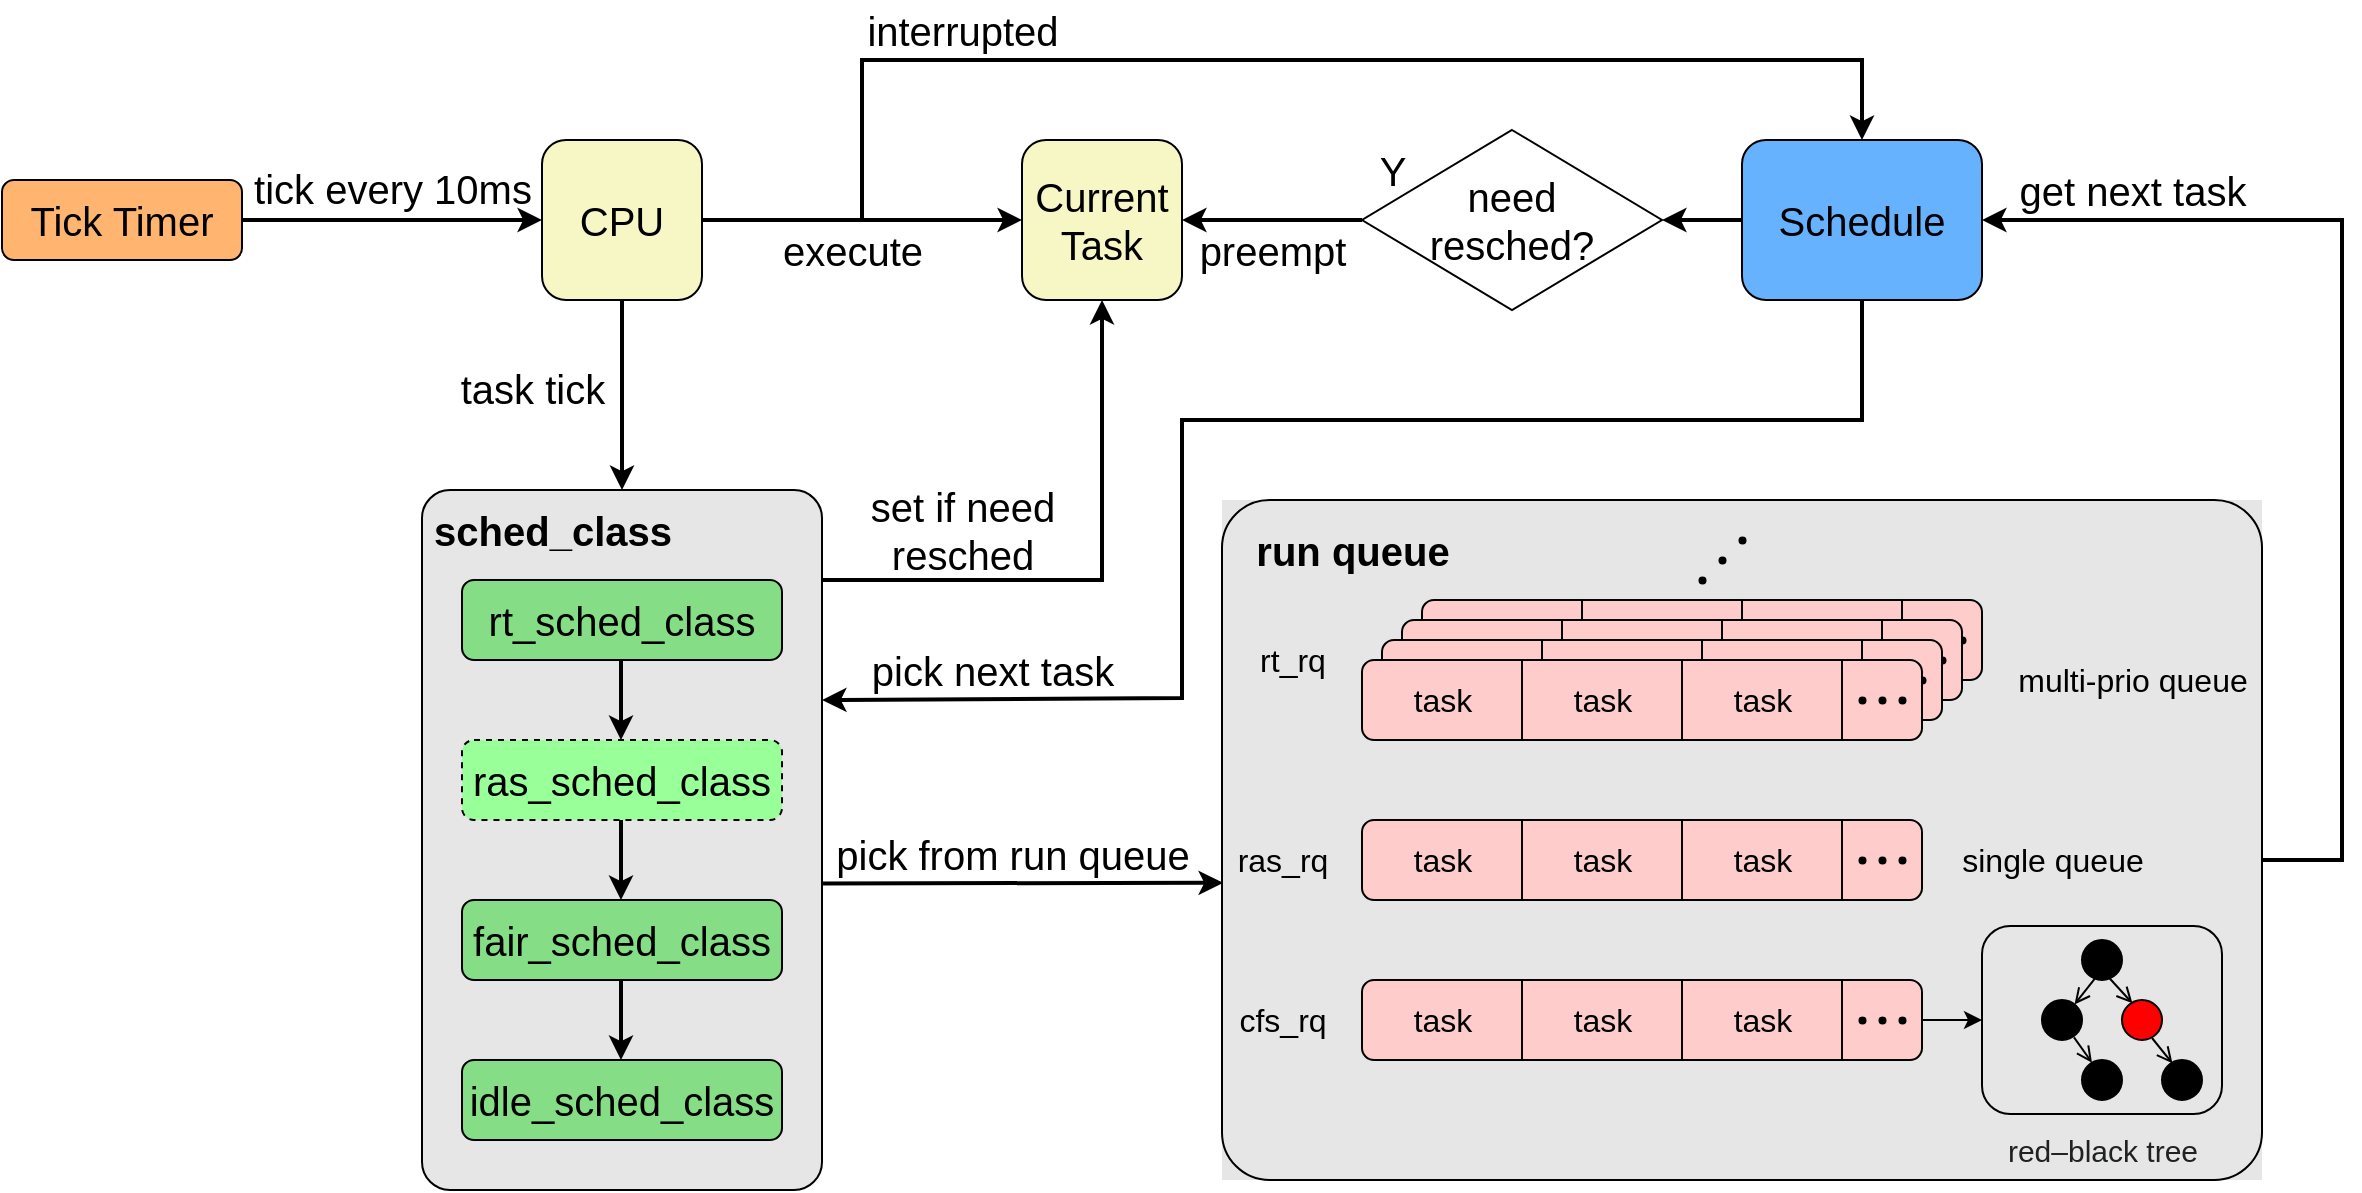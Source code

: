 <mxfile version="18.0.3" type="github">
  <diagram id="FHDPY49EgcaSPqPa-W4s" name="第 1 页">
    <mxGraphModel dx="1550" dy="835" grid="1" gridSize="10" guides="1" tooltips="1" connect="1" arrows="1" fold="1" page="0" pageScale="1" pageWidth="1920" pageHeight="1200" math="0" shadow="0">
      <root>
        <mxCell id="0" />
        <mxCell id="1" parent="0" />
        <mxCell id="vnh4ssvXiO4FYd_IO6pl-13" value="" style="rounded=1;whiteSpace=wrap;html=1;fontSize=20;arcSize=7;fillColor=#E6E6E6;" vertex="1" parent="1">
          <mxGeometry x="580" y="335" width="200" height="350" as="geometry" />
        </mxCell>
        <mxCell id="vnh4ssvXiO4FYd_IO6pl-1" value="&lt;font style=&quot;font-size: 20px;&quot;&gt;Current&lt;br&gt;Task&lt;br&gt;&lt;/font&gt;" style="rounded=1;whiteSpace=wrap;html=1;fillColor=#F7F7C6;" vertex="1" parent="1">
          <mxGeometry x="880" y="160" width="80" height="80" as="geometry" />
        </mxCell>
        <mxCell id="vnh4ssvXiO4FYd_IO6pl-2" value="CPU" style="rounded=1;whiteSpace=wrap;html=1;fontSize=20;fillColor=#F7F7C6;" vertex="1" parent="1">
          <mxGeometry x="640" y="160" width="80" height="80" as="geometry" />
        </mxCell>
        <mxCell id="vnh4ssvXiO4FYd_IO6pl-3" value="Tick Timer" style="rounded=1;whiteSpace=wrap;html=1;fontSize=20;fillColor=#FFB570;" vertex="1" parent="1">
          <mxGeometry x="370" y="180" width="120" height="40" as="geometry" />
        </mxCell>
        <mxCell id="vnh4ssvXiO4FYd_IO6pl-14" value="" style="endArrow=classic;html=1;rounded=0;fontSize=20;strokeWidth=2;entryX=0;entryY=0.5;entryDx=0;entryDy=0;exitX=1;exitY=0.5;exitDx=0;exitDy=0;" edge="1" parent="1" source="vnh4ssvXiO4FYd_IO6pl-3" target="vnh4ssvXiO4FYd_IO6pl-2">
          <mxGeometry width="50" height="50" relative="1" as="geometry">
            <mxPoint x="440" y="500" as="sourcePoint" />
            <mxPoint x="490" y="450" as="targetPoint" />
          </mxGeometry>
        </mxCell>
        <mxCell id="vnh4ssvXiO4FYd_IO6pl-15" value="tick every 10ms" style="text;html=1;align=center;verticalAlign=middle;resizable=0;points=[];autosize=1;strokeColor=none;fillColor=none;fontSize=20;" vertex="1" parent="1">
          <mxGeometry x="490" y="169" width="150" height="30" as="geometry" />
        </mxCell>
        <mxCell id="vnh4ssvXiO4FYd_IO6pl-16" value="Schedule" style="rounded=1;whiteSpace=wrap;html=1;fontSize=20;fillColor=#66B2FF;" vertex="1" parent="1">
          <mxGeometry x="1240" y="160" width="120" height="80" as="geometry" />
        </mxCell>
        <mxCell id="vnh4ssvXiO4FYd_IO6pl-18" value="" style="endArrow=classic;html=1;rounded=0;fontSize=20;strokeWidth=2;exitX=0.5;exitY=1;exitDx=0;exitDy=0;" edge="1" parent="1" source="vnh4ssvXiO4FYd_IO6pl-16">
          <mxGeometry width="50" height="50" relative="1" as="geometry">
            <mxPoint x="1320" y="300" as="sourcePoint" />
            <mxPoint x="780" y="440" as="targetPoint" />
            <Array as="points">
              <mxPoint x="1300" y="300" />
              <mxPoint x="960" y="300" />
              <mxPoint x="960" y="439" />
            </Array>
          </mxGeometry>
        </mxCell>
        <mxCell id="vnh4ssvXiO4FYd_IO6pl-19" value="pick next task" style="text;html=1;align=center;verticalAlign=middle;resizable=0;points=[];autosize=1;strokeColor=none;fillColor=none;fontSize=20;" vertex="1" parent="1">
          <mxGeometry x="795" y="410" width="140" height="30" as="geometry" />
        </mxCell>
        <mxCell id="vnh4ssvXiO4FYd_IO6pl-483" value="" style="group;fillColor=#E6E6E6;" vertex="1" connectable="0" parent="1">
          <mxGeometry x="980" y="340" width="520" height="340" as="geometry" />
        </mxCell>
        <mxCell id="vnh4ssvXiO4FYd_IO6pl-324" value="" style="group" vertex="1" connectable="0" parent="vnh4ssvXiO4FYd_IO6pl-483">
          <mxGeometry x="70" y="80" width="320" height="40" as="geometry" />
        </mxCell>
        <mxCell id="vnh4ssvXiO4FYd_IO6pl-358" value="" style="group" vertex="1" connectable="0" parent="vnh4ssvXiO4FYd_IO6pl-324">
          <mxGeometry x="10" y="-10" width="310" height="40" as="geometry" />
        </mxCell>
        <mxCell id="vnh4ssvXiO4FYd_IO6pl-369" value="" style="group" vertex="1" connectable="0" parent="vnh4ssvXiO4FYd_IO6pl-358">
          <mxGeometry x="10" y="-10" width="300" height="40" as="geometry" />
        </mxCell>
        <mxCell id="vnh4ssvXiO4FYd_IO6pl-380" value="" style="group" vertex="1" connectable="0" parent="vnh4ssvXiO4FYd_IO6pl-369">
          <mxGeometry x="10" y="-10" width="290" height="40" as="geometry" />
        </mxCell>
        <mxCell id="vnh4ssvXiO4FYd_IO6pl-381" value="" style="rounded=1;whiteSpace=wrap;html=1;fontSize=16;fillColor=#FFCCCC;" vertex="1" parent="vnh4ssvXiO4FYd_IO6pl-380">
          <mxGeometry width="280" height="40" as="geometry" />
        </mxCell>
        <mxCell id="vnh4ssvXiO4FYd_IO6pl-382" value="" style="endArrow=none;html=1;rounded=0;fontSize=16;strokeWidth=1;" edge="1" parent="vnh4ssvXiO4FYd_IO6pl-380">
          <mxGeometry width="50" height="50" relative="1" as="geometry">
            <mxPoint x="240" y="40" as="sourcePoint" />
            <mxPoint x="240" as="targetPoint" />
          </mxGeometry>
        </mxCell>
        <mxCell id="vnh4ssvXiO4FYd_IO6pl-383" value="" style="endArrow=none;html=1;rounded=0;fontSize=16;strokeWidth=1;" edge="1" parent="vnh4ssvXiO4FYd_IO6pl-380">
          <mxGeometry width="50" height="50" relative="1" as="geometry">
            <mxPoint x="160" y="40" as="sourcePoint" />
            <mxPoint x="160" as="targetPoint" />
          </mxGeometry>
        </mxCell>
        <mxCell id="vnh4ssvXiO4FYd_IO6pl-384" value="" style="endArrow=none;html=1;rounded=0;fontSize=16;strokeWidth=1;" edge="1" parent="vnh4ssvXiO4FYd_IO6pl-380">
          <mxGeometry width="50" height="50" relative="1" as="geometry">
            <mxPoint x="80" y="40" as="sourcePoint" />
            <mxPoint x="80" as="targetPoint" />
          </mxGeometry>
        </mxCell>
        <mxCell id="vnh4ssvXiO4FYd_IO6pl-385" value="" style="shape=waypoint;sketch=0;size=6;pointerEvents=1;points=[];fillColor=none;resizable=0;rotatable=0;perimeter=centerPerimeter;snapToPoint=1;fontSize=16;strokeWidth=0;" vertex="1" parent="vnh4ssvXiO4FYd_IO6pl-380">
          <mxGeometry x="250" width="40" height="40" as="geometry" />
        </mxCell>
        <mxCell id="vnh4ssvXiO4FYd_IO6pl-386" value="" style="shape=waypoint;sketch=0;size=6;pointerEvents=1;points=[];fillColor=none;resizable=0;rotatable=0;perimeter=centerPerimeter;snapToPoint=1;fontSize=16;strokeWidth=0;" vertex="1" parent="vnh4ssvXiO4FYd_IO6pl-380">
          <mxGeometry x="240" width="40" height="40" as="geometry" />
        </mxCell>
        <mxCell id="vnh4ssvXiO4FYd_IO6pl-387" value="" style="shape=waypoint;sketch=0;size=6;pointerEvents=1;points=[];fillColor=none;resizable=0;rotatable=0;perimeter=centerPerimeter;snapToPoint=1;fontSize=16;strokeWidth=0;" vertex="1" parent="vnh4ssvXiO4FYd_IO6pl-380">
          <mxGeometry x="230" width="40" height="40" as="geometry" />
        </mxCell>
        <mxCell id="vnh4ssvXiO4FYd_IO6pl-388" value="task" style="text;html=1;align=center;verticalAlign=middle;resizable=0;points=[];autosize=1;strokeColor=none;fillColor=none;fontSize=16;" vertex="1" parent="vnh4ssvXiO4FYd_IO6pl-380">
          <mxGeometry x="20" y="10" width="40" height="20" as="geometry" />
        </mxCell>
        <mxCell id="vnh4ssvXiO4FYd_IO6pl-389" value="task" style="text;html=1;align=center;verticalAlign=middle;resizable=0;points=[];autosize=1;strokeColor=none;fillColor=none;fontSize=16;" vertex="1" parent="vnh4ssvXiO4FYd_IO6pl-380">
          <mxGeometry x="180" y="10" width="40" height="20" as="geometry" />
        </mxCell>
        <mxCell id="vnh4ssvXiO4FYd_IO6pl-390" value="task" style="text;html=1;align=center;verticalAlign=middle;resizable=0;points=[];autosize=1;strokeColor=none;fillColor=none;fontSize=16;" vertex="1" parent="vnh4ssvXiO4FYd_IO6pl-380">
          <mxGeometry x="100" y="10" width="40" height="20" as="geometry" />
        </mxCell>
        <mxCell id="vnh4ssvXiO4FYd_IO6pl-370" value="" style="rounded=1;whiteSpace=wrap;html=1;fontSize=16;fillColor=#FFCCCC;" vertex="1" parent="vnh4ssvXiO4FYd_IO6pl-369">
          <mxGeometry width="280" height="40" as="geometry" />
        </mxCell>
        <mxCell id="vnh4ssvXiO4FYd_IO6pl-371" value="" style="endArrow=none;html=1;rounded=0;fontSize=16;strokeWidth=1;" edge="1" parent="vnh4ssvXiO4FYd_IO6pl-369">
          <mxGeometry width="50" height="50" relative="1" as="geometry">
            <mxPoint x="240" y="40" as="sourcePoint" />
            <mxPoint x="240" as="targetPoint" />
          </mxGeometry>
        </mxCell>
        <mxCell id="vnh4ssvXiO4FYd_IO6pl-372" value="" style="endArrow=none;html=1;rounded=0;fontSize=16;strokeWidth=1;" edge="1" parent="vnh4ssvXiO4FYd_IO6pl-369">
          <mxGeometry width="50" height="50" relative="1" as="geometry">
            <mxPoint x="160" y="40" as="sourcePoint" />
            <mxPoint x="160" as="targetPoint" />
          </mxGeometry>
        </mxCell>
        <mxCell id="vnh4ssvXiO4FYd_IO6pl-373" value="" style="endArrow=none;html=1;rounded=0;fontSize=16;strokeWidth=1;" edge="1" parent="vnh4ssvXiO4FYd_IO6pl-369">
          <mxGeometry width="50" height="50" relative="1" as="geometry">
            <mxPoint x="80" y="40" as="sourcePoint" />
            <mxPoint x="80" as="targetPoint" />
          </mxGeometry>
        </mxCell>
        <mxCell id="vnh4ssvXiO4FYd_IO6pl-374" value="" style="shape=waypoint;sketch=0;size=6;pointerEvents=1;points=[];fillColor=none;resizable=0;rotatable=0;perimeter=centerPerimeter;snapToPoint=1;fontSize=16;strokeWidth=0;" vertex="1" parent="vnh4ssvXiO4FYd_IO6pl-369">
          <mxGeometry x="250" width="40" height="40" as="geometry" />
        </mxCell>
        <mxCell id="vnh4ssvXiO4FYd_IO6pl-375" value="" style="shape=waypoint;sketch=0;size=6;pointerEvents=1;points=[];fillColor=none;resizable=0;rotatable=0;perimeter=centerPerimeter;snapToPoint=1;fontSize=16;strokeWidth=0;" vertex="1" parent="vnh4ssvXiO4FYd_IO6pl-369">
          <mxGeometry x="240" width="40" height="40" as="geometry" />
        </mxCell>
        <mxCell id="vnh4ssvXiO4FYd_IO6pl-376" value="" style="shape=waypoint;sketch=0;size=6;pointerEvents=1;points=[];fillColor=none;resizable=0;rotatable=0;perimeter=centerPerimeter;snapToPoint=1;fontSize=16;strokeWidth=0;" vertex="1" parent="vnh4ssvXiO4FYd_IO6pl-369">
          <mxGeometry x="230" width="40" height="40" as="geometry" />
        </mxCell>
        <mxCell id="vnh4ssvXiO4FYd_IO6pl-377" value="task" style="text;html=1;align=center;verticalAlign=middle;resizable=0;points=[];autosize=1;strokeColor=none;fillColor=none;fontSize=16;" vertex="1" parent="vnh4ssvXiO4FYd_IO6pl-369">
          <mxGeometry x="20" y="10" width="40" height="20" as="geometry" />
        </mxCell>
        <mxCell id="vnh4ssvXiO4FYd_IO6pl-378" value="task" style="text;html=1;align=center;verticalAlign=middle;resizable=0;points=[];autosize=1;strokeColor=none;fillColor=none;fontSize=16;" vertex="1" parent="vnh4ssvXiO4FYd_IO6pl-369">
          <mxGeometry x="180" y="10" width="40" height="20" as="geometry" />
        </mxCell>
        <mxCell id="vnh4ssvXiO4FYd_IO6pl-379" value="task" style="text;html=1;align=center;verticalAlign=middle;resizable=0;points=[];autosize=1;strokeColor=none;fillColor=none;fontSize=16;" vertex="1" parent="vnh4ssvXiO4FYd_IO6pl-369">
          <mxGeometry x="100" y="10" width="40" height="20" as="geometry" />
        </mxCell>
        <mxCell id="vnh4ssvXiO4FYd_IO6pl-359" value="" style="rounded=1;whiteSpace=wrap;html=1;fontSize=16;fillColor=#FFCCCC;" vertex="1" parent="vnh4ssvXiO4FYd_IO6pl-358">
          <mxGeometry width="280" height="40" as="geometry" />
        </mxCell>
        <mxCell id="vnh4ssvXiO4FYd_IO6pl-360" value="" style="endArrow=none;html=1;rounded=0;fontSize=16;strokeWidth=1;" edge="1" parent="vnh4ssvXiO4FYd_IO6pl-358">
          <mxGeometry width="50" height="50" relative="1" as="geometry">
            <mxPoint x="240" y="40" as="sourcePoint" />
            <mxPoint x="240" as="targetPoint" />
          </mxGeometry>
        </mxCell>
        <mxCell id="vnh4ssvXiO4FYd_IO6pl-361" value="" style="endArrow=none;html=1;rounded=0;fontSize=16;strokeWidth=1;" edge="1" parent="vnh4ssvXiO4FYd_IO6pl-358">
          <mxGeometry width="50" height="50" relative="1" as="geometry">
            <mxPoint x="160" y="40" as="sourcePoint" />
            <mxPoint x="160" as="targetPoint" />
          </mxGeometry>
        </mxCell>
        <mxCell id="vnh4ssvXiO4FYd_IO6pl-362" value="" style="endArrow=none;html=1;rounded=0;fontSize=16;strokeWidth=1;" edge="1" parent="vnh4ssvXiO4FYd_IO6pl-358">
          <mxGeometry width="50" height="50" relative="1" as="geometry">
            <mxPoint x="80" y="40" as="sourcePoint" />
            <mxPoint x="80" as="targetPoint" />
          </mxGeometry>
        </mxCell>
        <mxCell id="vnh4ssvXiO4FYd_IO6pl-363" value="" style="shape=waypoint;sketch=0;size=6;pointerEvents=1;points=[];fillColor=none;resizable=0;rotatable=0;perimeter=centerPerimeter;snapToPoint=1;fontSize=16;strokeWidth=0;" vertex="1" parent="vnh4ssvXiO4FYd_IO6pl-358">
          <mxGeometry x="250" width="40" height="40" as="geometry" />
        </mxCell>
        <mxCell id="vnh4ssvXiO4FYd_IO6pl-364" value="" style="shape=waypoint;sketch=0;size=6;pointerEvents=1;points=[];fillColor=none;resizable=0;rotatable=0;perimeter=centerPerimeter;snapToPoint=1;fontSize=16;strokeWidth=0;" vertex="1" parent="vnh4ssvXiO4FYd_IO6pl-358">
          <mxGeometry x="240" width="40" height="40" as="geometry" />
        </mxCell>
        <mxCell id="vnh4ssvXiO4FYd_IO6pl-365" value="" style="shape=waypoint;sketch=0;size=6;pointerEvents=1;points=[];fillColor=none;resizable=0;rotatable=0;perimeter=centerPerimeter;snapToPoint=1;fontSize=16;strokeWidth=0;" vertex="1" parent="vnh4ssvXiO4FYd_IO6pl-358">
          <mxGeometry x="230" width="40" height="40" as="geometry" />
        </mxCell>
        <mxCell id="vnh4ssvXiO4FYd_IO6pl-366" value="task" style="text;html=1;align=center;verticalAlign=middle;resizable=0;points=[];autosize=1;strokeColor=none;fillColor=none;fontSize=16;" vertex="1" parent="vnh4ssvXiO4FYd_IO6pl-358">
          <mxGeometry x="20" y="10" width="40" height="20" as="geometry" />
        </mxCell>
        <mxCell id="vnh4ssvXiO4FYd_IO6pl-367" value="task" style="text;html=1;align=center;verticalAlign=middle;resizable=0;points=[];autosize=1;strokeColor=none;fillColor=none;fontSize=16;" vertex="1" parent="vnh4ssvXiO4FYd_IO6pl-358">
          <mxGeometry x="180" y="10" width="40" height="20" as="geometry" />
        </mxCell>
        <mxCell id="vnh4ssvXiO4FYd_IO6pl-368" value="task" style="text;html=1;align=center;verticalAlign=middle;resizable=0;points=[];autosize=1;strokeColor=none;fillColor=none;fontSize=16;" vertex="1" parent="vnh4ssvXiO4FYd_IO6pl-358">
          <mxGeometry x="100" y="10" width="40" height="20" as="geometry" />
        </mxCell>
        <mxCell id="vnh4ssvXiO4FYd_IO6pl-268" value="" style="rounded=1;whiteSpace=wrap;html=1;fontSize=16;fillColor=#FFCCCC;" vertex="1" parent="vnh4ssvXiO4FYd_IO6pl-324">
          <mxGeometry width="280" height="40" as="geometry" />
        </mxCell>
        <mxCell id="vnh4ssvXiO4FYd_IO6pl-313" value="" style="endArrow=none;html=1;rounded=0;fontSize=16;strokeWidth=1;" edge="1" parent="vnh4ssvXiO4FYd_IO6pl-324">
          <mxGeometry width="50" height="50" relative="1" as="geometry">
            <mxPoint x="240" y="40" as="sourcePoint" />
            <mxPoint x="240" as="targetPoint" />
          </mxGeometry>
        </mxCell>
        <mxCell id="vnh4ssvXiO4FYd_IO6pl-314" value="" style="endArrow=none;html=1;rounded=0;fontSize=16;strokeWidth=1;" edge="1" parent="vnh4ssvXiO4FYd_IO6pl-324">
          <mxGeometry width="50" height="50" relative="1" as="geometry">
            <mxPoint x="160" y="40" as="sourcePoint" />
            <mxPoint x="160" as="targetPoint" />
          </mxGeometry>
        </mxCell>
        <mxCell id="vnh4ssvXiO4FYd_IO6pl-315" value="" style="endArrow=none;html=1;rounded=0;fontSize=16;strokeWidth=1;" edge="1" parent="vnh4ssvXiO4FYd_IO6pl-324">
          <mxGeometry width="50" height="50" relative="1" as="geometry">
            <mxPoint x="80" y="40" as="sourcePoint" />
            <mxPoint x="80" as="targetPoint" />
          </mxGeometry>
        </mxCell>
        <mxCell id="vnh4ssvXiO4FYd_IO6pl-318" value="" style="shape=waypoint;sketch=0;size=6;pointerEvents=1;points=[];fillColor=none;resizable=0;rotatable=0;perimeter=centerPerimeter;snapToPoint=1;fontSize=16;strokeWidth=0;" vertex="1" parent="vnh4ssvXiO4FYd_IO6pl-324">
          <mxGeometry x="250" width="40" height="40" as="geometry" />
        </mxCell>
        <mxCell id="vnh4ssvXiO4FYd_IO6pl-319" value="" style="shape=waypoint;sketch=0;size=6;pointerEvents=1;points=[];fillColor=none;resizable=0;rotatable=0;perimeter=centerPerimeter;snapToPoint=1;fontSize=16;strokeWidth=0;" vertex="1" parent="vnh4ssvXiO4FYd_IO6pl-324">
          <mxGeometry x="240" width="40" height="40" as="geometry" />
        </mxCell>
        <mxCell id="vnh4ssvXiO4FYd_IO6pl-320" value="" style="shape=waypoint;sketch=0;size=6;pointerEvents=1;points=[];fillColor=none;resizable=0;rotatable=0;perimeter=centerPerimeter;snapToPoint=1;fontSize=16;strokeWidth=0;" vertex="1" parent="vnh4ssvXiO4FYd_IO6pl-324">
          <mxGeometry x="230" width="40" height="40" as="geometry" />
        </mxCell>
        <mxCell id="vnh4ssvXiO4FYd_IO6pl-321" value="task" style="text;html=1;align=center;verticalAlign=middle;resizable=0;points=[];autosize=1;strokeColor=none;fillColor=none;fontSize=16;" vertex="1" parent="vnh4ssvXiO4FYd_IO6pl-324">
          <mxGeometry x="20" y="10" width="40" height="20" as="geometry" />
        </mxCell>
        <mxCell id="vnh4ssvXiO4FYd_IO6pl-322" value="task" style="text;html=1;align=center;verticalAlign=middle;resizable=0;points=[];autosize=1;strokeColor=none;fillColor=none;fontSize=16;" vertex="1" parent="vnh4ssvXiO4FYd_IO6pl-324">
          <mxGeometry x="180" y="10" width="40" height="20" as="geometry" />
        </mxCell>
        <mxCell id="vnh4ssvXiO4FYd_IO6pl-323" value="task" style="text;html=1;align=center;verticalAlign=middle;resizable=0;points=[];autosize=1;strokeColor=none;fillColor=none;fontSize=16;" vertex="1" parent="vnh4ssvXiO4FYd_IO6pl-324">
          <mxGeometry x="100" y="10" width="40" height="20" as="geometry" />
        </mxCell>
        <mxCell id="vnh4ssvXiO4FYd_IO6pl-395" value="" style="group" vertex="1" connectable="0" parent="vnh4ssvXiO4FYd_IO6pl-483">
          <mxGeometry x="220" width="60" height="60" as="geometry" />
        </mxCell>
        <mxCell id="vnh4ssvXiO4FYd_IO6pl-392" value="" style="shape=waypoint;sketch=0;size=6;pointerEvents=1;points=[];fillColor=none;resizable=0;rotatable=0;perimeter=centerPerimeter;snapToPoint=1;fontSize=16;strokeWidth=0;" vertex="1" parent="vnh4ssvXiO4FYd_IO6pl-395">
          <mxGeometry x="10" y="10" width="40" height="40" as="geometry" />
        </mxCell>
        <mxCell id="vnh4ssvXiO4FYd_IO6pl-393" value="" style="shape=waypoint;sketch=0;size=6;pointerEvents=1;points=[];fillColor=none;resizable=0;rotatable=0;perimeter=centerPerimeter;snapToPoint=1;fontSize=16;strokeWidth=0;" vertex="1" parent="vnh4ssvXiO4FYd_IO6pl-395">
          <mxGeometry y="20" width="40" height="40" as="geometry" />
        </mxCell>
        <mxCell id="vnh4ssvXiO4FYd_IO6pl-394" value="" style="shape=waypoint;sketch=0;size=6;pointerEvents=1;points=[];fillColor=none;resizable=0;rotatable=0;perimeter=centerPerimeter;snapToPoint=1;fontSize=16;strokeWidth=0;" vertex="1" parent="vnh4ssvXiO4FYd_IO6pl-395">
          <mxGeometry x="20" width="40" height="40" as="geometry" />
        </mxCell>
        <mxCell id="vnh4ssvXiO4FYd_IO6pl-440" value="" style="group" vertex="1" connectable="0" parent="vnh4ssvXiO4FYd_IO6pl-483">
          <mxGeometry x="70" y="160" width="290" height="40" as="geometry" />
        </mxCell>
        <mxCell id="vnh4ssvXiO4FYd_IO6pl-441" value="" style="rounded=1;whiteSpace=wrap;html=1;fontSize=16;fillColor=#FFCCCC;" vertex="1" parent="vnh4ssvXiO4FYd_IO6pl-440">
          <mxGeometry width="280" height="40" as="geometry" />
        </mxCell>
        <mxCell id="vnh4ssvXiO4FYd_IO6pl-442" value="" style="endArrow=none;html=1;rounded=0;fontSize=16;strokeWidth=1;" edge="1" parent="vnh4ssvXiO4FYd_IO6pl-440">
          <mxGeometry width="50" height="50" relative="1" as="geometry">
            <mxPoint x="240" y="40" as="sourcePoint" />
            <mxPoint x="240" as="targetPoint" />
          </mxGeometry>
        </mxCell>
        <mxCell id="vnh4ssvXiO4FYd_IO6pl-443" value="" style="endArrow=none;html=1;rounded=0;fontSize=16;strokeWidth=1;" edge="1" parent="vnh4ssvXiO4FYd_IO6pl-440">
          <mxGeometry width="50" height="50" relative="1" as="geometry">
            <mxPoint x="160" y="40" as="sourcePoint" />
            <mxPoint x="160" as="targetPoint" />
          </mxGeometry>
        </mxCell>
        <mxCell id="vnh4ssvXiO4FYd_IO6pl-444" value="" style="endArrow=none;html=1;rounded=0;fontSize=16;strokeWidth=1;" edge="1" parent="vnh4ssvXiO4FYd_IO6pl-440">
          <mxGeometry width="50" height="50" relative="1" as="geometry">
            <mxPoint x="80" y="40" as="sourcePoint" />
            <mxPoint x="80" as="targetPoint" />
          </mxGeometry>
        </mxCell>
        <mxCell id="vnh4ssvXiO4FYd_IO6pl-445" value="" style="shape=waypoint;sketch=0;size=6;pointerEvents=1;points=[];fillColor=none;resizable=0;rotatable=0;perimeter=centerPerimeter;snapToPoint=1;fontSize=16;strokeWidth=0;" vertex="1" parent="vnh4ssvXiO4FYd_IO6pl-440">
          <mxGeometry x="250" width="40" height="40" as="geometry" />
        </mxCell>
        <mxCell id="vnh4ssvXiO4FYd_IO6pl-446" value="" style="shape=waypoint;sketch=0;size=6;pointerEvents=1;points=[];fillColor=none;resizable=0;rotatable=0;perimeter=centerPerimeter;snapToPoint=1;fontSize=16;strokeWidth=0;" vertex="1" parent="vnh4ssvXiO4FYd_IO6pl-440">
          <mxGeometry x="240" width="40" height="40" as="geometry" />
        </mxCell>
        <mxCell id="vnh4ssvXiO4FYd_IO6pl-447" value="" style="shape=waypoint;sketch=0;size=6;pointerEvents=1;points=[];fillColor=none;resizable=0;rotatable=0;perimeter=centerPerimeter;snapToPoint=1;fontSize=16;strokeWidth=0;" vertex="1" parent="vnh4ssvXiO4FYd_IO6pl-440">
          <mxGeometry x="230" width="40" height="40" as="geometry" />
        </mxCell>
        <mxCell id="vnh4ssvXiO4FYd_IO6pl-448" value="task" style="text;html=1;align=center;verticalAlign=middle;resizable=0;points=[];autosize=1;strokeColor=none;fillColor=none;fontSize=16;" vertex="1" parent="vnh4ssvXiO4FYd_IO6pl-440">
          <mxGeometry x="20" y="10" width="40" height="20" as="geometry" />
        </mxCell>
        <mxCell id="vnh4ssvXiO4FYd_IO6pl-449" value="task" style="text;html=1;align=center;verticalAlign=middle;resizable=0;points=[];autosize=1;strokeColor=none;fillColor=none;fontSize=16;" vertex="1" parent="vnh4ssvXiO4FYd_IO6pl-440">
          <mxGeometry x="180" y="10" width="40" height="20" as="geometry" />
        </mxCell>
        <mxCell id="vnh4ssvXiO4FYd_IO6pl-450" value="task" style="text;html=1;align=center;verticalAlign=middle;resizable=0;points=[];autosize=1;strokeColor=none;fillColor=none;fontSize=16;" vertex="1" parent="vnh4ssvXiO4FYd_IO6pl-440">
          <mxGeometry x="100" y="10" width="40" height="20" as="geometry" />
        </mxCell>
        <mxCell id="vnh4ssvXiO4FYd_IO6pl-451" value="" style="group" vertex="1" connectable="0" parent="vnh4ssvXiO4FYd_IO6pl-483">
          <mxGeometry x="70" y="240" width="290" height="40" as="geometry" />
        </mxCell>
        <mxCell id="vnh4ssvXiO4FYd_IO6pl-452" value="" style="rounded=1;whiteSpace=wrap;html=1;fontSize=16;fillColor=#FFCCCC;" vertex="1" parent="vnh4ssvXiO4FYd_IO6pl-451">
          <mxGeometry width="280" height="40" as="geometry" />
        </mxCell>
        <mxCell id="vnh4ssvXiO4FYd_IO6pl-453" value="" style="endArrow=none;html=1;rounded=0;fontSize=16;strokeWidth=1;" edge="1" parent="vnh4ssvXiO4FYd_IO6pl-451">
          <mxGeometry width="50" height="50" relative="1" as="geometry">
            <mxPoint x="240" y="40" as="sourcePoint" />
            <mxPoint x="240" as="targetPoint" />
          </mxGeometry>
        </mxCell>
        <mxCell id="vnh4ssvXiO4FYd_IO6pl-454" value="" style="endArrow=none;html=1;rounded=0;fontSize=16;strokeWidth=1;" edge="1" parent="vnh4ssvXiO4FYd_IO6pl-451">
          <mxGeometry width="50" height="50" relative="1" as="geometry">
            <mxPoint x="160" y="40" as="sourcePoint" />
            <mxPoint x="160" as="targetPoint" />
          </mxGeometry>
        </mxCell>
        <mxCell id="vnh4ssvXiO4FYd_IO6pl-455" value="" style="endArrow=none;html=1;rounded=0;fontSize=16;strokeWidth=1;" edge="1" parent="vnh4ssvXiO4FYd_IO6pl-451">
          <mxGeometry width="50" height="50" relative="1" as="geometry">
            <mxPoint x="80" y="40" as="sourcePoint" />
            <mxPoint x="80" as="targetPoint" />
          </mxGeometry>
        </mxCell>
        <mxCell id="vnh4ssvXiO4FYd_IO6pl-456" value="" style="shape=waypoint;sketch=0;size=6;pointerEvents=1;points=[];fillColor=none;resizable=0;rotatable=0;perimeter=centerPerimeter;snapToPoint=1;fontSize=16;strokeWidth=0;" vertex="1" parent="vnh4ssvXiO4FYd_IO6pl-451">
          <mxGeometry x="250" width="40" height="40" as="geometry" />
        </mxCell>
        <mxCell id="vnh4ssvXiO4FYd_IO6pl-457" value="" style="shape=waypoint;sketch=0;size=6;pointerEvents=1;points=[];fillColor=none;resizable=0;rotatable=0;perimeter=centerPerimeter;snapToPoint=1;fontSize=16;strokeWidth=0;" vertex="1" parent="vnh4ssvXiO4FYd_IO6pl-451">
          <mxGeometry x="240" width="40" height="40" as="geometry" />
        </mxCell>
        <mxCell id="vnh4ssvXiO4FYd_IO6pl-458" value="" style="shape=waypoint;sketch=0;size=6;pointerEvents=1;points=[];fillColor=none;resizable=0;rotatable=0;perimeter=centerPerimeter;snapToPoint=1;fontSize=16;strokeWidth=0;" vertex="1" parent="vnh4ssvXiO4FYd_IO6pl-451">
          <mxGeometry x="230" width="40" height="40" as="geometry" />
        </mxCell>
        <mxCell id="vnh4ssvXiO4FYd_IO6pl-459" value="task" style="text;html=1;align=center;verticalAlign=middle;resizable=0;points=[];autosize=1;strokeColor=none;fillColor=none;fontSize=16;" vertex="1" parent="vnh4ssvXiO4FYd_IO6pl-451">
          <mxGeometry x="20" y="10" width="40" height="20" as="geometry" />
        </mxCell>
        <mxCell id="vnh4ssvXiO4FYd_IO6pl-460" value="task" style="text;html=1;align=center;verticalAlign=middle;resizable=0;points=[];autosize=1;strokeColor=none;fillColor=none;fontSize=16;" vertex="1" parent="vnh4ssvXiO4FYd_IO6pl-451">
          <mxGeometry x="180" y="10" width="40" height="20" as="geometry" />
        </mxCell>
        <mxCell id="vnh4ssvXiO4FYd_IO6pl-461" value="task" style="text;html=1;align=center;verticalAlign=middle;resizable=0;points=[];autosize=1;strokeColor=none;fillColor=none;fontSize=16;" vertex="1" parent="vnh4ssvXiO4FYd_IO6pl-451">
          <mxGeometry x="100" y="10" width="40" height="20" as="geometry" />
        </mxCell>
        <mxCell id="vnh4ssvXiO4FYd_IO6pl-475" value="" style="group" vertex="1" connectable="0" parent="vnh4ssvXiO4FYd_IO6pl-483">
          <mxGeometry x="410" y="220" width="100" height="87" as="geometry" />
        </mxCell>
        <mxCell id="vnh4ssvXiO4FYd_IO6pl-463" value="" style="ellipse;whiteSpace=wrap;html=1;aspect=fixed;fontSize=16;strokeWidth=1;fillColor=#000000;" vertex="1" parent="vnh4ssvXiO4FYd_IO6pl-475">
          <mxGeometry x="20" width="20" height="20" as="geometry" />
        </mxCell>
        <mxCell id="vnh4ssvXiO4FYd_IO6pl-465" value="" style="ellipse;whiteSpace=wrap;html=1;aspect=fixed;fontSize=16;strokeWidth=1;fillColor=#000000;" vertex="1" parent="vnh4ssvXiO4FYd_IO6pl-475">
          <mxGeometry y="30" width="20" height="20" as="geometry" />
        </mxCell>
        <mxCell id="vnh4ssvXiO4FYd_IO6pl-468" value="" style="ellipse;whiteSpace=wrap;html=1;aspect=fixed;fontSize=16;strokeWidth=1;fillColor=#000000;" vertex="1" parent="vnh4ssvXiO4FYd_IO6pl-475">
          <mxGeometry x="20" y="60" width="20" height="20" as="geometry" />
        </mxCell>
        <mxCell id="vnh4ssvXiO4FYd_IO6pl-469" value="" style="ellipse;whiteSpace=wrap;html=1;aspect=fixed;fontSize=16;strokeWidth=1;fillColor=#000000;" vertex="1" parent="vnh4ssvXiO4FYd_IO6pl-475">
          <mxGeometry x="60" y="60" width="20" height="20" as="geometry" />
        </mxCell>
        <mxCell id="vnh4ssvXiO4FYd_IO6pl-470" value="" style="ellipse;whiteSpace=wrap;html=1;aspect=fixed;fontSize=16;strokeWidth=1;fillColor=#FF0000;" vertex="1" parent="vnh4ssvXiO4FYd_IO6pl-475">
          <mxGeometry x="40" y="30" width="20" height="20" as="geometry" />
        </mxCell>
        <mxCell id="vnh4ssvXiO4FYd_IO6pl-471" value="" style="endArrow=open;html=1;rounded=0;fontSize=16;strokeWidth=1;endFill=0;entryX=0.261;entryY=0.083;entryDx=0;entryDy=0;entryPerimeter=0;" edge="1" parent="vnh4ssvXiO4FYd_IO6pl-475" target="vnh4ssvXiO4FYd_IO6pl-470">
          <mxGeometry width="50" height="50" relative="1" as="geometry">
            <mxPoint x="30" y="15" as="sourcePoint" />
            <mxPoint x="90" y="60" as="targetPoint" />
          </mxGeometry>
        </mxCell>
        <mxCell id="vnh4ssvXiO4FYd_IO6pl-472" value="" style="endArrow=open;html=1;rounded=0;fontSize=16;strokeWidth=1;endFill=0;entryX=0.261;entryY=0.083;entryDx=0;entryDy=0;entryPerimeter=0;" edge="1" parent="vnh4ssvXiO4FYd_IO6pl-475" target="vnh4ssvXiO4FYd_IO6pl-469">
          <mxGeometry width="50" height="50" relative="1" as="geometry">
            <mxPoint x="55" y="49" as="sourcePoint" />
            <mxPoint x="60" y="50" as="targetPoint" />
          </mxGeometry>
        </mxCell>
        <mxCell id="vnh4ssvXiO4FYd_IO6pl-473" value="" style="endArrow=open;html=1;rounded=0;fontSize=16;strokeWidth=1;endFill=0;entryX=0.261;entryY=0.083;entryDx=0;entryDy=0;entryPerimeter=0;" edge="1" parent="vnh4ssvXiO4FYd_IO6pl-475">
          <mxGeometry width="50" height="50" relative="1" as="geometry">
            <mxPoint x="16" y="48.67" as="sourcePoint" />
            <mxPoint x="25" y="61.33" as="targetPoint" />
          </mxGeometry>
        </mxCell>
        <mxCell id="vnh4ssvXiO4FYd_IO6pl-474" value="" style="endArrow=open;html=1;rounded=0;fontSize=16;strokeWidth=1;endFill=0;" edge="1" parent="vnh4ssvXiO4FYd_IO6pl-475" target="vnh4ssvXiO4FYd_IO6pl-465">
          <mxGeometry width="50" height="50" relative="1" as="geometry">
            <mxPoint x="28" y="17.34" as="sourcePoint" />
            <mxPoint x="29" y="30.0" as="targetPoint" />
          </mxGeometry>
        </mxCell>
        <mxCell id="vnh4ssvXiO4FYd_IO6pl-462" value="" style="rounded=1;whiteSpace=wrap;html=1;fontSize=16;strokeWidth=1;fillColor=none;" vertex="1" parent="vnh4ssvXiO4FYd_IO6pl-483">
          <mxGeometry x="380" y="213" width="120" height="94" as="geometry" />
        </mxCell>
        <mxCell id="vnh4ssvXiO4FYd_IO6pl-476" value="" style="endArrow=classic;html=1;rounded=0;fontSize=16;strokeWidth=1;entryX=0;entryY=0.5;entryDx=0;entryDy=0;" edge="1" parent="vnh4ssvXiO4FYd_IO6pl-483" target="vnh4ssvXiO4FYd_IO6pl-462">
          <mxGeometry width="50" height="50" relative="1" as="geometry">
            <mxPoint x="350" y="259.94" as="sourcePoint" />
            <mxPoint x="370" y="259.94" as="targetPoint" />
          </mxGeometry>
        </mxCell>
        <mxCell id="vnh4ssvXiO4FYd_IO6pl-477" value="multi-prio queue" style="text;html=1;align=center;verticalAlign=middle;resizable=0;points=[];autosize=1;strokeColor=none;fillColor=none;fontSize=16;" vertex="1" parent="vnh4ssvXiO4FYd_IO6pl-483">
          <mxGeometry x="390" y="80" width="130" height="20" as="geometry" />
        </mxCell>
        <mxCell id="vnh4ssvXiO4FYd_IO6pl-478" value="single queue" style="text;html=1;align=center;verticalAlign=middle;resizable=0;points=[];autosize=1;strokeColor=none;fillColor=none;fontSize=16;" vertex="1" parent="vnh4ssvXiO4FYd_IO6pl-483">
          <mxGeometry x="360" y="170" width="110" height="20" as="geometry" />
        </mxCell>
        <mxCell id="vnh4ssvXiO4FYd_IO6pl-479" value="&lt;span style=&quot;color: rgb(32, 33, 34); font-family: sans-serif; font-size: 15.008px; text-align: start;&quot;&gt;red–black tree&lt;/span&gt;" style="text;html=1;align=center;verticalAlign=middle;resizable=0;points=[];autosize=1;strokeColor=none;fillColor=none;fontSize=16;" vertex="1" parent="vnh4ssvXiO4FYd_IO6pl-483">
          <mxGeometry x="380" y="310" width="120" height="30" as="geometry" />
        </mxCell>
        <mxCell id="vnh4ssvXiO4FYd_IO6pl-480" value="rt_rq" style="text;html=1;align=center;verticalAlign=middle;resizable=0;points=[];autosize=1;strokeColor=none;fillColor=none;fontSize=16;" vertex="1" parent="vnh4ssvXiO4FYd_IO6pl-483">
          <mxGeometry x="10" y="70" width="50" height="20" as="geometry" />
        </mxCell>
        <mxCell id="vnh4ssvXiO4FYd_IO6pl-481" value="ras_rq" style="text;html=1;align=center;verticalAlign=middle;resizable=0;points=[];autosize=1;strokeColor=none;fillColor=none;fontSize=16;" vertex="1" parent="vnh4ssvXiO4FYd_IO6pl-483">
          <mxGeometry y="170" width="60" height="20" as="geometry" />
        </mxCell>
        <mxCell id="vnh4ssvXiO4FYd_IO6pl-482" value="cfs_rq" style="text;html=1;align=center;verticalAlign=middle;resizable=0;points=[];autosize=1;strokeColor=none;fillColor=none;fontSize=16;" vertex="1" parent="vnh4ssvXiO4FYd_IO6pl-483">
          <mxGeometry y="250" width="60" height="20" as="geometry" />
        </mxCell>
        <mxCell id="vnh4ssvXiO4FYd_IO6pl-484" value="" style="rounded=1;whiteSpace=wrap;html=1;fontSize=16;strokeWidth=1;fillColor=none;arcSize=7;" vertex="1" parent="vnh4ssvXiO4FYd_IO6pl-483">
          <mxGeometry width="520" height="340" as="geometry" />
        </mxCell>
        <mxCell id="vnh4ssvXiO4FYd_IO6pl-486" value="&lt;font style=&quot;font-size: 20px;&quot;&gt;&lt;b&gt;run queue&lt;/b&gt;&lt;/font&gt;" style="text;html=1;align=center;verticalAlign=middle;resizable=0;points=[];autosize=1;strokeColor=none;fillColor=none;fontSize=16;" vertex="1" parent="vnh4ssvXiO4FYd_IO6pl-483">
          <mxGeometry x="10" y="10" width="110" height="30" as="geometry" />
        </mxCell>
        <mxCell id="vnh4ssvXiO4FYd_IO6pl-487" value="" style="endArrow=classic;html=1;rounded=0;fontSize=20;strokeWidth=2;exitX=0.999;exitY=0.562;exitDx=0;exitDy=0;exitPerimeter=0;entryX=0.001;entryY=0.563;entryDx=0;entryDy=0;entryPerimeter=0;" edge="1" parent="1" source="vnh4ssvXiO4FYd_IO6pl-13" target="vnh4ssvXiO4FYd_IO6pl-484">
          <mxGeometry width="50" height="50" relative="1" as="geometry">
            <mxPoint x="930" y="575" as="sourcePoint" />
            <mxPoint x="980" y="530" as="targetPoint" />
          </mxGeometry>
        </mxCell>
        <mxCell id="vnh4ssvXiO4FYd_IO6pl-488" value="" style="endArrow=classic;html=1;rounded=0;fontSize=20;strokeWidth=2;entryX=0.5;entryY=0;entryDx=0;entryDy=0;exitX=1;exitY=0.5;exitDx=0;exitDy=0;" edge="1" parent="1" target="vnh4ssvXiO4FYd_IO6pl-13">
          <mxGeometry width="50" height="50" relative="1" as="geometry">
            <mxPoint x="680" y="240" as="sourcePoint" />
            <mxPoint x="760" y="240" as="targetPoint" />
          </mxGeometry>
        </mxCell>
        <mxCell id="vnh4ssvXiO4FYd_IO6pl-489" value="task tick" style="text;html=1;align=center;verticalAlign=middle;resizable=0;points=[];autosize=1;strokeColor=none;fillColor=none;fontSize=20;" vertex="1" parent="1">
          <mxGeometry x="590" y="269" width="90" height="30" as="geometry" />
        </mxCell>
        <mxCell id="vnh4ssvXiO4FYd_IO6pl-490" value="pick from run queue" style="text;html=1;align=center;verticalAlign=middle;resizable=0;points=[];autosize=1;strokeColor=none;fillColor=none;fontSize=20;" vertex="1" parent="1">
          <mxGeometry x="780" y="502" width="190" height="30" as="geometry" />
        </mxCell>
        <mxCell id="vnh4ssvXiO4FYd_IO6pl-491" value="" style="endArrow=classic;html=1;rounded=0;fontSize=20;strokeWidth=2;" edge="1" parent="1">
          <mxGeometry width="50" height="50" relative="1" as="geometry">
            <mxPoint x="720" y="200" as="sourcePoint" />
            <mxPoint x="880" y="200" as="targetPoint" />
          </mxGeometry>
        </mxCell>
        <mxCell id="vnh4ssvXiO4FYd_IO6pl-492" value="execute" style="text;html=1;align=center;verticalAlign=middle;resizable=0;points=[];autosize=1;strokeColor=none;fillColor=none;fontSize=20;" vertex="1" parent="1">
          <mxGeometry x="750" y="200" width="90" height="30" as="geometry" />
        </mxCell>
        <mxCell id="vnh4ssvXiO4FYd_IO6pl-493" value="" style="endArrow=classic;html=1;rounded=0;fontSize=20;strokeWidth=2;entryX=0.5;entryY=0;entryDx=0;entryDy=0;" edge="1" parent="1" target="vnh4ssvXiO4FYd_IO6pl-16">
          <mxGeometry width="50" height="50" relative="1" as="geometry">
            <mxPoint x="800" y="200" as="sourcePoint" />
            <mxPoint x="1180" y="120" as="targetPoint" />
            <Array as="points">
              <mxPoint x="800" y="120" />
              <mxPoint x="1300" y="120" />
            </Array>
          </mxGeometry>
        </mxCell>
        <mxCell id="vnh4ssvXiO4FYd_IO6pl-494" value="interrupted" style="text;html=1;align=center;verticalAlign=middle;resizable=0;points=[];autosize=1;strokeColor=none;fillColor=none;fontSize=20;" vertex="1" parent="1">
          <mxGeometry x="795" y="90" width="110" height="30" as="geometry" />
        </mxCell>
        <mxCell id="vnh4ssvXiO4FYd_IO6pl-496" value="" style="endArrow=classic;html=1;rounded=0;fontSize=20;strokeWidth=2;" edge="1" parent="1">
          <mxGeometry width="50" height="50" relative="1" as="geometry">
            <mxPoint x="1500" y="520" as="sourcePoint" />
            <mxPoint x="1360" y="200" as="targetPoint" />
            <Array as="points">
              <mxPoint x="1540" y="520" />
              <mxPoint x="1540" y="200" />
            </Array>
          </mxGeometry>
        </mxCell>
        <mxCell id="vnh4ssvXiO4FYd_IO6pl-497" value="get next task" style="text;html=1;align=center;verticalAlign=middle;resizable=0;points=[];autosize=1;strokeColor=none;fillColor=none;fontSize=20;" vertex="1" parent="1">
          <mxGeometry x="1370" y="170" width="130" height="30" as="geometry" />
        </mxCell>
        <mxCell id="vnh4ssvXiO4FYd_IO6pl-499" value="need&lt;br&gt;resched?" style="rhombus;whiteSpace=wrap;html=1;fontSize=20;strokeWidth=1;fillColor=none;" vertex="1" parent="1">
          <mxGeometry x="1050" y="155" width="150" height="90" as="geometry" />
        </mxCell>
        <mxCell id="vnh4ssvXiO4FYd_IO6pl-500" value="" style="endArrow=classic;html=1;rounded=0;fontSize=20;strokeWidth=2;entryX=1;entryY=0.5;entryDx=0;entryDy=0;exitX=0;exitY=0.5;exitDx=0;exitDy=0;" edge="1" parent="1" source="vnh4ssvXiO4FYd_IO6pl-16" target="vnh4ssvXiO4FYd_IO6pl-499">
          <mxGeometry width="50" height="50" relative="1" as="geometry">
            <mxPoint x="1240" y="205" as="sourcePoint" />
            <mxPoint x="1290" y="155" as="targetPoint" />
          </mxGeometry>
        </mxCell>
        <mxCell id="vnh4ssvXiO4FYd_IO6pl-501" value="" style="endArrow=classic;html=1;rounded=0;fontSize=20;strokeWidth=2;entryX=1;entryY=0.5;entryDx=0;entryDy=0;exitX=0;exitY=0.5;exitDx=0;exitDy=0;" edge="1" parent="1" source="vnh4ssvXiO4FYd_IO6pl-499">
          <mxGeometry width="50" height="50" relative="1" as="geometry">
            <mxPoint x="1000" y="200" as="sourcePoint" />
            <mxPoint x="960" y="200" as="targetPoint" />
          </mxGeometry>
        </mxCell>
        <mxCell id="vnh4ssvXiO4FYd_IO6pl-502" value="Y" style="text;html=1;align=center;verticalAlign=middle;resizable=0;points=[];autosize=1;strokeColor=none;fillColor=none;fontSize=20;" vertex="1" parent="1">
          <mxGeometry x="1050" y="160" width="30" height="30" as="geometry" />
        </mxCell>
        <mxCell id="vnh4ssvXiO4FYd_IO6pl-503" value="preempt" style="text;html=1;align=center;verticalAlign=middle;resizable=0;points=[];autosize=1;strokeColor=none;fillColor=none;fontSize=20;" vertex="1" parent="1">
          <mxGeometry x="960" y="200" width="90" height="30" as="geometry" />
        </mxCell>
        <mxCell id="vnh4ssvXiO4FYd_IO6pl-504" value="" style="endArrow=classic;html=1;rounded=0;fontSize=20;strokeWidth=2;entryX=0.5;entryY=1;entryDx=0;entryDy=0;" edge="1" parent="1" target="vnh4ssvXiO4FYd_IO6pl-1">
          <mxGeometry width="50" height="50" relative="1" as="geometry">
            <mxPoint x="780" y="380" as="sourcePoint" />
            <mxPoint x="830" y="330" as="targetPoint" />
            <Array as="points">
              <mxPoint x="920" y="380" />
            </Array>
          </mxGeometry>
        </mxCell>
        <mxCell id="vnh4ssvXiO4FYd_IO6pl-505" value="set if need &lt;br&gt;resched" style="text;html=1;align=center;verticalAlign=middle;resizable=0;points=[];autosize=1;strokeColor=none;fillColor=none;fontSize=20;" vertex="1" parent="1">
          <mxGeometry x="795" y="330" width="110" height="50" as="geometry" />
        </mxCell>
        <mxCell id="vnh4ssvXiO4FYd_IO6pl-506" value="" style="group;fillColor=#E6E6E6;" vertex="1" connectable="0" parent="1">
          <mxGeometry x="600" y="380" width="160" height="280" as="geometry" />
        </mxCell>
        <mxCell id="vnh4ssvXiO4FYd_IO6pl-4" value="fair_sched_class" style="rounded=1;whiteSpace=wrap;html=1;fontSize=20;fillColor=#85DE85;" vertex="1" parent="vnh4ssvXiO4FYd_IO6pl-506">
          <mxGeometry y="160" width="160" height="40" as="geometry" />
        </mxCell>
        <mxCell id="vnh4ssvXiO4FYd_IO6pl-5" value="ras_sched_class" style="rounded=1;whiteSpace=wrap;html=1;fontSize=20;dashed=1;fillColor=#99FF99;" vertex="1" parent="vnh4ssvXiO4FYd_IO6pl-506">
          <mxGeometry y="80" width="160" height="40" as="geometry" />
        </mxCell>
        <mxCell id="vnh4ssvXiO4FYd_IO6pl-6" value="rt_sched_class" style="rounded=1;whiteSpace=wrap;html=1;fontSize=20;fillColor=#85DE85;" vertex="1" parent="vnh4ssvXiO4FYd_IO6pl-506">
          <mxGeometry width="160" height="40" as="geometry" />
        </mxCell>
        <mxCell id="vnh4ssvXiO4FYd_IO6pl-7" value="idle_sched_class" style="rounded=1;whiteSpace=wrap;html=1;fontSize=20;fillColor=#85DE85;" vertex="1" parent="vnh4ssvXiO4FYd_IO6pl-506">
          <mxGeometry y="240" width="160" height="40" as="geometry" />
        </mxCell>
        <mxCell id="vnh4ssvXiO4FYd_IO6pl-10" value="" style="endArrow=classic;html=1;rounded=0;fontSize=20;strokeWidth=2;" edge="1" parent="vnh4ssvXiO4FYd_IO6pl-506">
          <mxGeometry width="50" height="50" relative="1" as="geometry">
            <mxPoint x="79.5" y="40" as="sourcePoint" />
            <mxPoint x="79.5" y="80" as="targetPoint" />
          </mxGeometry>
        </mxCell>
        <mxCell id="vnh4ssvXiO4FYd_IO6pl-11" value="" style="endArrow=classic;html=1;rounded=0;fontSize=20;strokeWidth=2;" edge="1" parent="vnh4ssvXiO4FYd_IO6pl-506">
          <mxGeometry width="50" height="50" relative="1" as="geometry">
            <mxPoint x="79.5" y="200" as="sourcePoint" />
            <mxPoint x="79.5" y="240" as="targetPoint" />
          </mxGeometry>
        </mxCell>
        <mxCell id="vnh4ssvXiO4FYd_IO6pl-12" value="" style="endArrow=classic;html=1;rounded=0;fontSize=20;strokeWidth=2;" edge="1" parent="vnh4ssvXiO4FYd_IO6pl-506">
          <mxGeometry width="50" height="50" relative="1" as="geometry">
            <mxPoint x="79.5" y="120" as="sourcePoint" />
            <mxPoint x="79.5" y="160" as="targetPoint" />
          </mxGeometry>
        </mxCell>
        <mxCell id="vnh4ssvXiO4FYd_IO6pl-507" value="&lt;b&gt;sched_class&lt;/b&gt;" style="text;html=1;align=center;verticalAlign=middle;resizable=0;points=[];autosize=1;strokeColor=none;fillColor=none;fontSize=20;" vertex="1" parent="1">
          <mxGeometry x="580" y="340" width="130" height="30" as="geometry" />
        </mxCell>
      </root>
    </mxGraphModel>
  </diagram>
</mxfile>
